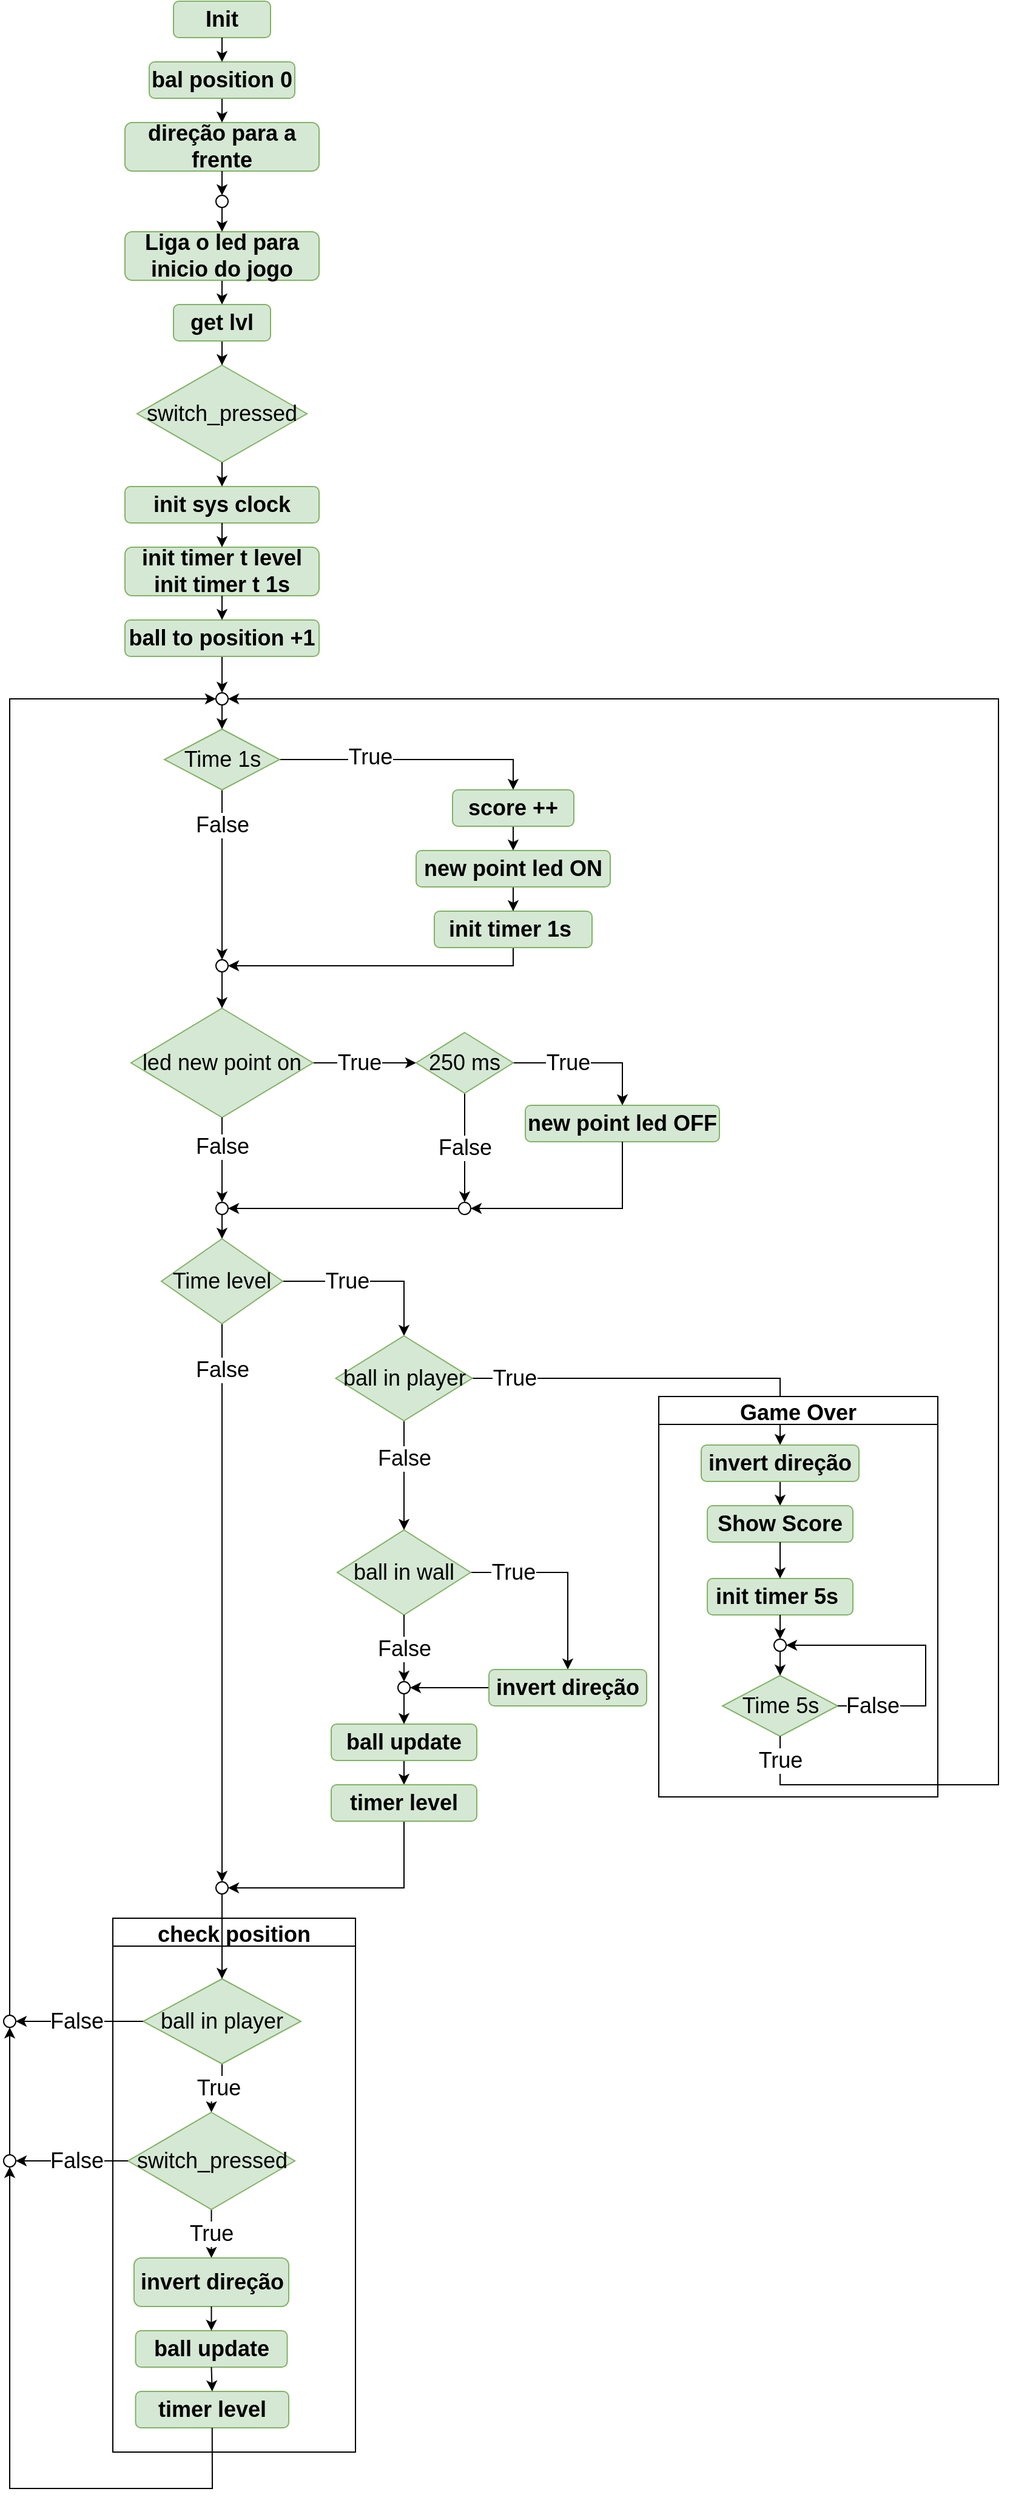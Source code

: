 <mxfile version="19.0.3" type="device"><diagram id="9Wxoz7xTMQYcn-yhdCF8" name="Page-1"><mxGraphModel dx="1422" dy="865" grid="1" gridSize="10" guides="1" tooltips="1" connect="1" arrows="1" fold="1" page="1" pageScale="1" pageWidth="850" pageHeight="1100" math="0" shadow="0"><root><mxCell id="0"/><mxCell id="1" parent="0"/><mxCell id="HXN1oCmkeG9ya9DK-RjK-15" value="check position" style="swimlane;fontSize=18;" parent="1" vertex="1"><mxGeometry x="310" y="1720" width="200" height="440" as="geometry"><mxRectangle x="100" y="2720" width="230" height="40" as="alternateBounds"/></mxGeometry></mxCell><mxCell id="HXN1oCmkeG9ya9DK-RjK-16" value="True" style="edgeStyle=orthogonalEdgeStyle;rounded=0;orthogonalLoop=1;jettySize=auto;html=1;exitX=0.5;exitY=1;exitDx=0;exitDy=0;fontSize=18;entryX=0.5;entryY=0;entryDx=0;entryDy=0;" parent="HXN1oCmkeG9ya9DK-RjK-15" source="HXN1oCmkeG9ya9DK-RjK-24" target="HXN1oCmkeG9ya9DK-RjK-25" edge="1"><mxGeometry x="-0.059" relative="1" as="geometry"><mxPoint x="92.5" y="220" as="targetPoint"/><mxPoint x="57.5" y="250" as="sourcePoint"/><mxPoint as="offset"/></mxGeometry></mxCell><mxCell id="HXN1oCmkeG9ya9DK-RjK-19" value="True" style="edgeStyle=orthogonalEdgeStyle;rounded=0;orthogonalLoop=1;jettySize=auto;html=1;exitX=0.5;exitY=1;exitDx=0;exitDy=0;fontSize=18;entryX=0.5;entryY=0;entryDx=0;entryDy=0;" parent="HXN1oCmkeG9ya9DK-RjK-15" source="HXN1oCmkeG9ya9DK-RjK-25" target="HXN1oCmkeG9ya9DK-RjK-26" edge="1"><mxGeometry relative="1" as="geometry"><mxPoint x="57.5" y="450" as="sourcePoint"/></mxGeometry></mxCell><mxCell id="HXN1oCmkeG9ya9DK-RjK-22" value="&lt;span style=&quot;font-size: 18px&quot;&gt;ball update&lt;br&gt;&lt;/span&gt;" style="rounded=1;whiteSpace=wrap;html=1;fontStyle=1;fillColor=#d5e8d4;strokeColor=#82b366;" parent="HXN1oCmkeG9ya9DK-RjK-15" vertex="1"><mxGeometry x="18.75" y="340" width="125" height="30" as="geometry"/></mxCell><mxCell id="HXN1oCmkeG9ya9DK-RjK-24" value="ball in player" style="rhombus;whiteSpace=wrap;html=1;fontSize=18;fillColor=#d5e8d4;strokeColor=#82b366;" parent="HXN1oCmkeG9ya9DK-RjK-15" vertex="1"><mxGeometry x="25" y="50" width="130" height="70" as="geometry"/></mxCell><mxCell id="HXN1oCmkeG9ya9DK-RjK-25" value="switch_pressed" style="rhombus;whiteSpace=wrap;html=1;fontSize=18;fillColor=#d5e8d4;strokeColor=#82b366;" parent="HXN1oCmkeG9ya9DK-RjK-15" vertex="1"><mxGeometry x="12.5" y="160" width="137.5" height="80" as="geometry"/></mxCell><mxCell id="HXN1oCmkeG9ya9DK-RjK-26" value="&lt;span style=&quot;font-size: 18px&quot;&gt;invert direção&lt;br&gt;&lt;/span&gt;" style="rounded=1;whiteSpace=wrap;html=1;fontStyle=1;fillColor=#d5e8d4;strokeColor=#82b366;" parent="HXN1oCmkeG9ya9DK-RjK-15" vertex="1"><mxGeometry x="17.5" y="280" width="127.5" height="40" as="geometry"/></mxCell><mxCell id="B6MSXR1o3_QlVaSSGly6-3" value="&lt;span style=&quot;font-size: 18px&quot;&gt;timer level&lt;br&gt;&lt;/span&gt;" style="rounded=1;whiteSpace=wrap;html=1;fontStyle=1;fillColor=#d5e8d4;strokeColor=#82b366;" parent="HXN1oCmkeG9ya9DK-RjK-15" vertex="1"><mxGeometry x="18.75" y="390" width="126.25" height="30" as="geometry"/></mxCell><mxCell id="O2PxTJKjrh5inZ2LMobY-24" value="" style="endArrow=classic;html=1;rounded=0;fontSize=18;entryX=0.5;entryY=0;entryDx=0;entryDy=0;exitX=0.5;exitY=1;exitDx=0;exitDy=0;" parent="HXN1oCmkeG9ya9DK-RjK-15" source="HXN1oCmkeG9ya9DK-RjK-26" target="HXN1oCmkeG9ya9DK-RjK-22" edge="1"><mxGeometry width="50" height="50" relative="1" as="geometry"><mxPoint x="-125" y="460" as="sourcePoint"/><mxPoint x="-75" y="410" as="targetPoint"/></mxGeometry></mxCell><mxCell id="O2PxTJKjrh5inZ2LMobY-25" value="" style="endArrow=classic;html=1;rounded=0;fontSize=18;entryX=0.5;entryY=0;entryDx=0;entryDy=0;exitX=0.5;exitY=1;exitDx=0;exitDy=0;" parent="HXN1oCmkeG9ya9DK-RjK-15" source="HXN1oCmkeG9ya9DK-RjK-22" target="B6MSXR1o3_QlVaSSGly6-3" edge="1"><mxGeometry width="50" height="50" relative="1" as="geometry"><mxPoint x="-125" y="460" as="sourcePoint"/><mxPoint x="-75" y="410" as="targetPoint"/></mxGeometry></mxCell><mxCell id="-1MATzGMasg4OvdQwYch-1" value="&lt;font style=&quot;font-size: 18px&quot;&gt;Init&lt;/font&gt;" style="rounded=1;whiteSpace=wrap;html=1;fontStyle=1;fillColor=#d5e8d4;strokeColor=#82b366;" parent="1" vertex="1"><mxGeometry x="360" y="140" width="80" height="30" as="geometry"/></mxCell><mxCell id="-1MATzGMasg4OvdQwYch-7" style="edgeStyle=orthogonalEdgeStyle;rounded=0;orthogonalLoop=1;jettySize=auto;html=1;exitX=0.5;exitY=1;exitDx=0;exitDy=0;fontSize=18;entryX=0.5;entryY=0;entryDx=0;entryDy=0;" parent="1" source="-1MATzGMasg4OvdQwYch-3" target="-1MATzGMasg4OvdQwYch-8" edge="1"><mxGeometry relative="1" as="geometry"><mxPoint x="400" y="520" as="targetPoint"/></mxGeometry></mxCell><mxCell id="-1MATzGMasg4OvdQwYch-3" value="&lt;font style=&quot;font-size: 18px&quot;&gt;Liga o led para inicio do jogo&lt;/font&gt;" style="rounded=1;whiteSpace=wrap;html=1;fontStyle=1;fillColor=#d5e8d4;strokeColor=#82b366;" parent="1" vertex="1"><mxGeometry x="320" y="330" width="160" height="40" as="geometry"/></mxCell><mxCell id="gppykIR6rrw5LhJbhIYV-5" value="" style="edgeStyle=orthogonalEdgeStyle;rounded=0;orthogonalLoop=1;jettySize=auto;html=1;" parent="1" source="-1MATzGMasg4OvdQwYch-8" target="B6MSXR1o3_QlVaSSGly6-1" edge="1"><mxGeometry relative="1" as="geometry"/></mxCell><mxCell id="-1MATzGMasg4OvdQwYch-8" value="&lt;span style=&quot;font-size: 18px&quot;&gt;get lvl&lt;br&gt;&lt;/span&gt;" style="rounded=1;whiteSpace=wrap;html=1;fontStyle=1;fillColor=#d5e8d4;strokeColor=#82b366;" parent="1" vertex="1"><mxGeometry x="360" y="390" width="80" height="30" as="geometry"/></mxCell><mxCell id="-1MATzGMasg4OvdQwYch-52" style="edgeStyle=orthogonalEdgeStyle;rounded=0;orthogonalLoop=1;jettySize=auto;html=1;exitX=0.5;exitY=1;exitDx=0;exitDy=0;fontSize=18;entryX=0.5;entryY=0;entryDx=0;entryDy=0;" parent="1" source="-1MATzGMasg4OvdQwYch-10" target="O2PxTJKjrh5inZ2LMobY-7" edge="1"><mxGeometry relative="1" as="geometry"><mxPoint x="400" y="1230" as="targetPoint"/></mxGeometry></mxCell><mxCell id="-1MATzGMasg4OvdQwYch-10" value="&lt;span style=&quot;font-size: 18px&quot;&gt;ball to position +1&lt;br&gt;&lt;/span&gt;" style="rounded=1;whiteSpace=wrap;html=1;fontStyle=1;fillColor=#d5e8d4;strokeColor=#82b366;" parent="1" vertex="1"><mxGeometry x="320" y="650" width="160" height="30" as="geometry"/></mxCell><mxCell id="-1MATzGMasg4OvdQwYch-16" style="edgeStyle=orthogonalEdgeStyle;rounded=0;orthogonalLoop=1;jettySize=auto;html=1;exitX=1;exitY=0.5;exitDx=0;exitDy=0;fontSize=18;entryX=0.5;entryY=0;entryDx=0;entryDy=0;" parent="1" source="-1MATzGMasg4OvdQwYch-12" target="-1MATzGMasg4OvdQwYch-17" edge="1"><mxGeometry relative="1" as="geometry"><mxPoint x="640" y="970" as="targetPoint"/><mxPoint x="530" y="850" as="sourcePoint"/></mxGeometry></mxCell><mxCell id="O2PxTJKjrh5inZ2LMobY-2" value="&lt;font style=&quot;font-size: 18px;&quot;&gt;True&lt;/font&gt;" style="edgeLabel;html=1;align=center;verticalAlign=middle;resizable=0;points=[];" parent="-1MATzGMasg4OvdQwYch-16" vertex="1" connectable="0"><mxGeometry x="-0.314" y="2" relative="1" as="geometry"><mxPoint as="offset"/></mxGeometry></mxCell><mxCell id="-1MATzGMasg4OvdQwYch-83" style="edgeStyle=orthogonalEdgeStyle;rounded=0;orthogonalLoop=1;jettySize=auto;html=1;exitX=0.5;exitY=1;exitDx=0;exitDy=0;fontSize=18;entryX=0.5;entryY=0;entryDx=0;entryDy=0;" parent="1" source="-1MATzGMasg4OvdQwYch-12" target="O2PxTJKjrh5inZ2LMobY-9" edge="1"><mxGeometry relative="1" as="geometry"><Array as="points"/><mxPoint x="400" y="1120" as="targetPoint"/></mxGeometry></mxCell><mxCell id="-1MATzGMasg4OvdQwYch-84" value="False" style="edgeLabel;html=1;align=center;verticalAlign=middle;resizable=0;points=[];fontSize=18;" parent="-1MATzGMasg4OvdQwYch-83" vertex="1" connectable="0"><mxGeometry x="-0.779" y="2" relative="1" as="geometry"><mxPoint x="-2" y="13" as="offset"/></mxGeometry></mxCell><mxCell id="-1MATzGMasg4OvdQwYch-12" value="Time 1s" style="rhombus;whiteSpace=wrap;html=1;fontSize=18;fillColor=#d5e8d4;strokeColor=#82b366;" parent="1" vertex="1"><mxGeometry x="352.5" y="740" width="95" height="50" as="geometry"/></mxCell><mxCell id="-1MATzGMasg4OvdQwYch-13" value="&lt;span style=&quot;font-size: 18px&quot;&gt;direção para a frente&lt;br&gt;&lt;/span&gt;" style="rounded=1;whiteSpace=wrap;html=1;fontStyle=1;fillColor=#d5e8d4;strokeColor=#82b366;" parent="1" vertex="1"><mxGeometry x="320" y="240" width="160" height="40" as="geometry"/></mxCell><mxCell id="-1MATzGMasg4OvdQwYch-19" style="edgeStyle=orthogonalEdgeStyle;rounded=0;orthogonalLoop=1;jettySize=auto;html=1;exitX=0.5;exitY=1;exitDx=0;exitDy=0;entryX=0.5;entryY=0;entryDx=0;entryDy=0;fontSize=18;" parent="1" source="-1MATzGMasg4OvdQwYch-17" target="-1MATzGMasg4OvdQwYch-18" edge="1"><mxGeometry relative="1" as="geometry"/></mxCell><mxCell id="-1MATzGMasg4OvdQwYch-17" value="&lt;span style=&quot;font-size: 18px&quot;&gt;score ++&lt;br&gt;&lt;/span&gt;" style="rounded=1;whiteSpace=wrap;html=1;fontStyle=1;fillColor=#d5e8d4;strokeColor=#82b366;" parent="1" vertex="1"><mxGeometry x="590" y="790" width="100" height="30" as="geometry"/></mxCell><mxCell id="-1MATzGMasg4OvdQwYch-77" style="edgeStyle=orthogonalEdgeStyle;rounded=0;orthogonalLoop=1;jettySize=auto;html=1;fontSize=18;entryX=1;entryY=0.5;entryDx=0;entryDy=0;exitX=0.5;exitY=1;exitDx=0;exitDy=0;" parent="1" source="HXN1oCmkeG9ya9DK-RjK-7" target="O2PxTJKjrh5inZ2LMobY-9" edge="1"><mxGeometry relative="1" as="geometry"><mxPoint x="430" y="1130" as="targetPoint"/><Array as="points"><mxPoint x="640" y="935"/></Array></mxGeometry></mxCell><mxCell id="O2PxTJKjrh5inZ2LMobY-26" value="" style="edgeStyle=orthogonalEdgeStyle;rounded=0;orthogonalLoop=1;jettySize=auto;html=1;fontSize=18;" parent="1" source="-1MATzGMasg4OvdQwYch-18" target="HXN1oCmkeG9ya9DK-RjK-7" edge="1"><mxGeometry relative="1" as="geometry"/></mxCell><mxCell id="-1MATzGMasg4OvdQwYch-18" value="&lt;span style=&quot;font-size: 18px&quot;&gt;new point led ON&lt;br&gt;&lt;/span&gt;" style="rounded=1;whiteSpace=wrap;html=1;fontStyle=1;fillColor=#d5e8d4;strokeColor=#82b366;" parent="1" vertex="1"><mxGeometry x="560" y="840" width="160" height="30" as="geometry"/></mxCell><mxCell id="-1MATzGMasg4OvdQwYch-68" value="True" style="edgeStyle=orthogonalEdgeStyle;rounded=0;orthogonalLoop=1;jettySize=auto;html=1;exitX=1;exitY=0.5;exitDx=0;exitDy=0;fontSize=18;entryX=0.5;entryY=0;entryDx=0;entryDy=0;" parent="1" source="-1MATzGMasg4OvdQwYch-21" target="-1MATzGMasg4OvdQwYch-67" edge="1"><mxGeometry x="-0.273" relative="1" as="geometry"><mxPoint x="610" y="1220" as="targetPoint"/><Array as="points"><mxPoint x="550" y="1195"/></Array><mxPoint as="offset"/></mxGeometry></mxCell><mxCell id="XVFVwuIA-ZdQG9baHu7N-3" value="&lt;font style=&quot;font-size: 18px;&quot;&gt;False&lt;/font&gt;" style="edgeStyle=orthogonalEdgeStyle;rounded=0;orthogonalLoop=1;jettySize=auto;html=1;exitX=0.5;exitY=1;exitDx=0;exitDy=0;entryX=0.5;entryY=0;entryDx=0;entryDy=0;" parent="1" source="-1MATzGMasg4OvdQwYch-21" target="O2PxTJKjrh5inZ2LMobY-19" edge="1"><mxGeometry x="-0.835" relative="1" as="geometry"><mxPoint x="400" y="2010" as="targetPoint"/><mxPoint as="offset"/></mxGeometry></mxCell><mxCell id="-1MATzGMasg4OvdQwYch-21" value="Time level" style="rhombus;whiteSpace=wrap;html=1;fontSize=18;fillColor=#d5e8d4;strokeColor=#82b366;" parent="1" vertex="1"><mxGeometry x="350" y="1160" width="100" height="70" as="geometry"/></mxCell><mxCell id="-1MATzGMasg4OvdQwYch-54" value="True" style="edgeStyle=orthogonalEdgeStyle;rounded=0;orthogonalLoop=1;jettySize=auto;html=1;exitX=1;exitY=0.5;exitDx=0;exitDy=0;fontSize=18;entryX=0.5;entryY=0;entryDx=0;entryDy=0;" parent="1" source="-1MATzGMasg4OvdQwYch-42" target="-1MATzGMasg4OvdQwYch-53" edge="1"><mxGeometry x="-0.562" relative="1" as="geometry"><mxPoint x="520" y="1649.714" as="targetPoint"/><mxPoint as="offset"/></mxGeometry></mxCell><mxCell id="-1MATzGMasg4OvdQwYch-42" value="ball in wall" style="rhombus;whiteSpace=wrap;html=1;fontSize=18;fillColor=#d5e8d4;strokeColor=#82b366;" parent="1" vertex="1"><mxGeometry x="495" y="1400" width="110" height="70" as="geometry"/></mxCell><mxCell id="-1MATzGMasg4OvdQwYch-46" style="edgeStyle=orthogonalEdgeStyle;rounded=0;orthogonalLoop=1;jettySize=auto;html=1;exitX=0.5;exitY=1;exitDx=0;exitDy=0;entryX=0.5;entryY=0;entryDx=0;entryDy=0;fontSize=18;" parent="1" source="-1MATzGMasg4OvdQwYch-44" target="-1MATzGMasg4OvdQwYch-45" edge="1"><mxGeometry relative="1" as="geometry"/></mxCell><mxCell id="-1MATzGMasg4OvdQwYch-44" value="&lt;span style=&quot;font-size: 18px&quot;&gt;ball update&lt;br&gt;&lt;/span&gt;" style="rounded=1;whiteSpace=wrap;html=1;fontStyle=1;fillColor=#d5e8d4;strokeColor=#82b366;" parent="1" vertex="1"><mxGeometry x="490" y="1560" width="120" height="30" as="geometry"/></mxCell><mxCell id="XVFVwuIA-ZdQG9baHu7N-4" style="edgeStyle=orthogonalEdgeStyle;rounded=0;orthogonalLoop=1;jettySize=auto;html=1;exitX=0.5;exitY=1;exitDx=0;exitDy=0;entryX=1;entryY=0.5;entryDx=0;entryDy=0;" parent="1" source="-1MATzGMasg4OvdQwYch-45" target="O2PxTJKjrh5inZ2LMobY-19" edge="1"><mxGeometry relative="1" as="geometry"><mxPoint x="410" y="2070" as="targetPoint"/><Array as="points"><mxPoint x="550" y="1695"/></Array></mxGeometry></mxCell><mxCell id="-1MATzGMasg4OvdQwYch-45" value="&lt;span style=&quot;font-size: 18px&quot;&gt;timer level&lt;br&gt;&lt;/span&gt;" style="rounded=1;whiteSpace=wrap;html=1;fontStyle=1;fillColor=#d5e8d4;strokeColor=#82b366;" parent="1" vertex="1"><mxGeometry x="490" y="1610" width="120" height="30" as="geometry"/></mxCell><mxCell id="XVFVwuIA-ZdQG9baHu7N-1" style="edgeStyle=orthogonalEdgeStyle;rounded=0;orthogonalLoop=1;jettySize=auto;html=1;entryX=1;entryY=0.5;entryDx=0;entryDy=0;" parent="1" source="-1MATzGMasg4OvdQwYch-53" target="O2PxTJKjrh5inZ2LMobY-5" edge="1"><mxGeometry relative="1" as="geometry"><mxPoint x="550" y="1520" as="targetPoint"/></mxGeometry></mxCell><mxCell id="-1MATzGMasg4OvdQwYch-53" value="&lt;span style=&quot;font-size: 18px&quot;&gt;invert direção&lt;br&gt;&lt;/span&gt;" style="rounded=1;whiteSpace=wrap;html=1;fontStyle=1;fillColor=#d5e8d4;strokeColor=#82b366;" parent="1" vertex="1"><mxGeometry x="620" y="1515" width="130" height="30" as="geometry"/></mxCell><mxCell id="-1MATzGMasg4OvdQwYch-69" value="False" style="edgeStyle=orthogonalEdgeStyle;rounded=0;orthogonalLoop=1;jettySize=auto;html=1;fontSize=18;exitX=0.5;exitY=1;exitDx=0;exitDy=0;entryX=0.5;entryY=0;entryDx=0;entryDy=0;" parent="1" source="-1MATzGMasg4OvdQwYch-42" target="O2PxTJKjrh5inZ2LMobY-5" edge="1"><mxGeometry relative="1" as="geometry"><mxPoint x="550" y="1550" as="sourcePoint"/><mxPoint x="550" y="1600" as="targetPoint"/></mxGeometry></mxCell><mxCell id="-1MATzGMasg4OvdQwYch-71" style="edgeStyle=orthogonalEdgeStyle;rounded=0;orthogonalLoop=1;jettySize=auto;html=1;exitX=1;exitY=0.5;exitDx=0;exitDy=0;fontSize=18;entryX=0.5;entryY=0;entryDx=0;entryDy=0;" parent="1" source="-1MATzGMasg4OvdQwYch-67" target="LL-OCzhR5j6W_yCGddwm-3" edge="1"><mxGeometry relative="1" as="geometry"><mxPoint x="870" y="1385" as="targetPoint"/></mxGeometry></mxCell><mxCell id="O2PxTJKjrh5inZ2LMobY-27" value="True" style="edgeLabel;html=1;align=center;verticalAlign=middle;resizable=0;points=[];fontSize=18;" parent="-1MATzGMasg4OvdQwYch-71" vertex="1" connectable="0"><mxGeometry x="0.211" y="1" relative="1" as="geometry"><mxPoint x="-153" y="1" as="offset"/></mxGeometry></mxCell><mxCell id="XVFVwuIA-ZdQG9baHu7N-2" style="edgeStyle=orthogonalEdgeStyle;rounded=0;orthogonalLoop=1;jettySize=auto;html=1;exitX=0.5;exitY=1;exitDx=0;exitDy=0;entryX=0.5;entryY=0;entryDx=0;entryDy=0;" parent="1" source="-1MATzGMasg4OvdQwYch-67" target="-1MATzGMasg4OvdQwYch-42" edge="1"><mxGeometry relative="1" as="geometry"/></mxCell><mxCell id="O2PxTJKjrh5inZ2LMobY-28" value="False" style="edgeLabel;html=1;align=center;verticalAlign=middle;resizable=0;points=[];fontSize=18;" parent="XVFVwuIA-ZdQG9baHu7N-2" vertex="1" connectable="0"><mxGeometry x="-0.245" relative="1" as="geometry"><mxPoint y="-3" as="offset"/></mxGeometry></mxCell><mxCell id="-1MATzGMasg4OvdQwYch-67" value="ball in player" style="rhombus;whiteSpace=wrap;html=1;fontSize=18;fillColor=#d5e8d4;strokeColor=#82b366;" parent="1" vertex="1"><mxGeometry x="493.75" y="1240" width="112.5" height="70" as="geometry"/></mxCell><mxCell id="-1MATzGMasg4OvdQwYch-76" style="edgeStyle=orthogonalEdgeStyle;rounded=0;orthogonalLoop=1;jettySize=auto;html=1;exitX=1;exitY=0.5;exitDx=0;exitDy=0;fontSize=18;entryX=0;entryY=0.5;entryDx=0;entryDy=0;" parent="1" source="-1MATzGMasg4OvdQwYch-73" target="-1MATzGMasg4OvdQwYch-78" edge="1"><mxGeometry relative="1" as="geometry"><mxPoint x="730" y="1170" as="targetPoint"/><Array as="points"/></mxGeometry></mxCell><mxCell id="O2PxTJKjrh5inZ2LMobY-3" value="True" style="edgeLabel;html=1;align=center;verticalAlign=middle;resizable=0;points=[];fontSize=18;" parent="-1MATzGMasg4OvdQwYch-76" vertex="1" connectable="0"><mxGeometry x="-0.116" relative="1" as="geometry"><mxPoint as="offset"/></mxGeometry></mxCell><mxCell id="-1MATzGMasg4OvdQwYch-73" value="led new point on" style="rhombus;whiteSpace=wrap;html=1;fontSize=18;fillColor=#d5e8d4;strokeColor=#82b366;" parent="1" vertex="1"><mxGeometry x="325" y="970" width="150" height="90" as="geometry"/></mxCell><mxCell id="-1MATzGMasg4OvdQwYch-81" value="False" style="edgeStyle=orthogonalEdgeStyle;rounded=0;orthogonalLoop=1;jettySize=auto;html=1;fontSize=18;exitX=0.5;exitY=1;exitDx=0;exitDy=0;entryX=0.5;entryY=0;entryDx=0;entryDy=0;" parent="1" source="-1MATzGMasg4OvdQwYch-78" target="O2PxTJKjrh5inZ2LMobY-16" edge="1"><mxGeometry relative="1" as="geometry"><Array as="points"/><mxPoint as="offset"/><mxPoint x="170" y="1343.75" as="targetPoint"/></mxGeometry></mxCell><mxCell id="HXN1oCmkeG9ya9DK-RjK-3" style="edgeStyle=orthogonalEdgeStyle;rounded=0;orthogonalLoop=1;jettySize=auto;html=1;entryX=0.5;entryY=0;entryDx=0;entryDy=0;exitX=1;exitY=0.5;exitDx=0;exitDy=0;" parent="1" source="-1MATzGMasg4OvdQwYch-78" target="HXN1oCmkeG9ya9DK-RjK-4" edge="1"><mxGeometry relative="1" as="geometry"><mxPoint x="810.0" y="1163.75" as="targetPoint"/><Array as="points"><mxPoint x="730" y="1015"/></Array></mxGeometry></mxCell><mxCell id="O2PxTJKjrh5inZ2LMobY-4" value="True" style="edgeLabel;html=1;align=center;verticalAlign=middle;resizable=0;points=[];fontSize=18;" parent="HXN1oCmkeG9ya9DK-RjK-3" vertex="1" connectable="0"><mxGeometry x="-0.243" y="-2" relative="1" as="geometry"><mxPoint x="-3" y="-2" as="offset"/></mxGeometry></mxCell><mxCell id="-1MATzGMasg4OvdQwYch-78" value="250 ms" style="rhombus;whiteSpace=wrap;html=1;fontSize=18;fillColor=#d5e8d4;strokeColor=#82b366;" parent="1" vertex="1"><mxGeometry x="560" y="990" width="80" height="50" as="geometry"/></mxCell><mxCell id="HXN1oCmkeG9ya9DK-RjK-2" value="&lt;span style=&quot;font-size: 18px&quot;&gt;init sys clock&lt;br&gt;&lt;/span&gt;" style="rounded=1;whiteSpace=wrap;html=1;fontStyle=1;fillColor=#d5e8d4;strokeColor=#82b366;" parent="1" vertex="1"><mxGeometry x="320" y="540" width="160" height="30" as="geometry"/></mxCell><mxCell id="HXN1oCmkeG9ya9DK-RjK-4" value="&lt;span style=&quot;font-size: 18px&quot;&gt;new point led OFF&lt;br&gt;&lt;/span&gt;" style="rounded=1;whiteSpace=wrap;html=1;fontStyle=1;fillColor=#d5e8d4;strokeColor=#82b366;" parent="1" vertex="1"><mxGeometry x="650" y="1050" width="160" height="30" as="geometry"/></mxCell><mxCell id="HXN1oCmkeG9ya9DK-RjK-7" value="&lt;span style=&quot;font-size: 18px&quot;&gt;init timer 1s&amp;nbsp;&lt;br&gt;&lt;/span&gt;" style="rounded=1;whiteSpace=wrap;html=1;fontStyle=1;fillColor=#d5e8d4;strokeColor=#82b366;" parent="1" vertex="1"><mxGeometry x="575" y="890" width="130" height="30" as="geometry"/></mxCell><mxCell id="HXN1oCmkeG9ya9DK-RjK-23" style="edgeStyle=orthogonalEdgeStyle;rounded=0;orthogonalLoop=1;jettySize=auto;html=1;fontSize=27;entryX=0;entryY=0.5;entryDx=0;entryDy=0;exitX=0.5;exitY=0;exitDx=0;exitDy=0;" parent="1" source="O2PxTJKjrh5inZ2LMobY-21" target="O2PxTJKjrh5inZ2LMobY-7" edge="1"><mxGeometry relative="1" as="geometry"><mxPoint x="360" y="750" as="targetPoint"/><Array as="points"><mxPoint x="225" y="715"/></Array><mxPoint x="-140" y="2450" as="sourcePoint"/></mxGeometry></mxCell><mxCell id="B6MSXR1o3_QlVaSSGly6-1" value="switch_pressed" style="rhombus;whiteSpace=wrap;html=1;fontSize=18;fillColor=#d5e8d4;strokeColor=#82b366;" parent="1" vertex="1"><mxGeometry x="330" y="440" width="140" height="80" as="geometry"/></mxCell><mxCell id="B6MSXR1o3_QlVaSSGly6-2" value="&lt;span style=&quot;font-size: 18px&quot;&gt;init timer t level&lt;br&gt;&lt;/span&gt;&lt;span style=&quot;font-size: 18px&quot;&gt;init timer t 1s&lt;/span&gt;&lt;span style=&quot;font-size: 18px&quot;&gt;&lt;br&gt;&lt;/span&gt;" style="rounded=1;whiteSpace=wrap;html=1;fontStyle=1;fillColor=#d5e8d4;strokeColor=#82b366;" parent="1" vertex="1"><mxGeometry x="320" y="590" width="160" height="40" as="geometry"/></mxCell><mxCell id="gppykIR6rrw5LhJbhIYV-10" value="" style="endArrow=classic;html=1;rounded=0;exitX=0.5;exitY=1;exitDx=0;exitDy=0;entryX=0.5;entryY=0;entryDx=0;entryDy=0;" parent="1" source="-1MATzGMasg4OvdQwYch-13" target="LL-OCzhR5j6W_yCGddwm-21" edge="1"><mxGeometry width="50" height="50" relative="1" as="geometry"><mxPoint x="440" y="600" as="sourcePoint"/><mxPoint x="400" y="330" as="targetPoint"/></mxGeometry></mxCell><mxCell id="gppykIR6rrw5LhJbhIYV-12" value="" style="endArrow=classic;html=1;rounded=0;exitX=0.5;exitY=1;exitDx=0;exitDy=0;entryX=0.5;entryY=0;entryDx=0;entryDy=0;" parent="1" source="-1MATzGMasg4OvdQwYch-2" target="-1MATzGMasg4OvdQwYch-13" edge="1"><mxGeometry width="50" height="50" relative="1" as="geometry"><mxPoint x="410" y="470" as="sourcePoint"/><mxPoint x="400" y="380" as="targetPoint"/></mxGeometry></mxCell><mxCell id="gppykIR6rrw5LhJbhIYV-15" value="" style="endArrow=classic;html=1;rounded=0;exitX=0.5;exitY=1;exitDx=0;exitDy=0;entryX=0.5;entryY=0;entryDx=0;entryDy=0;" parent="1" source="B6MSXR1o3_QlVaSSGly6-1" target="HXN1oCmkeG9ya9DK-RjK-2" edge="1"><mxGeometry width="50" height="50" relative="1" as="geometry"><mxPoint x="440" y="800" as="sourcePoint"/><mxPoint x="490" y="750" as="targetPoint"/></mxGeometry></mxCell><mxCell id="gppykIR6rrw5LhJbhIYV-16" value="" style="endArrow=classic;html=1;rounded=0;exitX=0.5;exitY=1;exitDx=0;exitDy=0;" parent="1" source="HXN1oCmkeG9ya9DK-RjK-2" target="B6MSXR1o3_QlVaSSGly6-2" edge="1"><mxGeometry width="50" height="50" relative="1" as="geometry"><mxPoint x="440" y="900" as="sourcePoint"/><mxPoint x="490" y="850" as="targetPoint"/></mxGeometry></mxCell><mxCell id="gppykIR6rrw5LhJbhIYV-17" value="" style="endArrow=classic;html=1;rounded=0;exitX=0.5;exitY=1;exitDx=0;exitDy=0;entryX=0.5;entryY=0;entryDx=0;entryDy=0;" parent="1" source="B6MSXR1o3_QlVaSSGly6-2" target="-1MATzGMasg4OvdQwYch-10" edge="1"><mxGeometry width="50" height="50" relative="1" as="geometry"><mxPoint x="440" y="900" as="sourcePoint"/><mxPoint x="490" y="850" as="targetPoint"/></mxGeometry></mxCell><mxCell id="gppykIR6rrw5LhJbhIYV-20" value="" style="endArrow=classic;html=1;rounded=0;exitX=0.5;exitY=1;exitDx=0;exitDy=0;entryX=1;entryY=0.5;entryDx=0;entryDy=0;" parent="1" source="HXN1oCmkeG9ya9DK-RjK-4" target="O2PxTJKjrh5inZ2LMobY-16" edge="1"><mxGeometry width="50" height="50" relative="1" as="geometry"><mxPoint x="320" y="1423.75" as="sourcePoint"/><mxPoint x="640" y="1343.75" as="targetPoint"/><Array as="points"><mxPoint x="730" y="1135"/></Array></mxGeometry></mxCell><mxCell id="O2PxTJKjrh5inZ2LMobY-5" value="" style="ellipse;whiteSpace=wrap;html=1;aspect=fixed;fontSize=18;" parent="1" vertex="1"><mxGeometry x="545" y="1525" width="10" height="10" as="geometry"/></mxCell><mxCell id="O2PxTJKjrh5inZ2LMobY-6" value="" style="endArrow=classic;html=1;rounded=0;fontSize=18;entryX=0.5;entryY=0;entryDx=0;entryDy=0;exitX=0.5;exitY=1;exitDx=0;exitDy=0;" parent="1" source="O2PxTJKjrh5inZ2LMobY-5" target="-1MATzGMasg4OvdQwYch-44" edge="1"><mxGeometry width="50" height="50" relative="1" as="geometry"><mxPoint x="490" y="1730" as="sourcePoint"/><mxPoint x="540" y="1680" as="targetPoint"/></mxGeometry></mxCell><mxCell id="O2PxTJKjrh5inZ2LMobY-7" value="" style="ellipse;whiteSpace=wrap;html=1;aspect=fixed;fontSize=18;" parent="1" vertex="1"><mxGeometry x="395" y="710" width="10" height="10" as="geometry"/></mxCell><mxCell id="O2PxTJKjrh5inZ2LMobY-8" value="" style="endArrow=classic;html=1;rounded=0;fontSize=18;exitX=0.5;exitY=1;exitDx=0;exitDy=0;entryX=0.5;entryY=0;entryDx=0;entryDy=0;" parent="1" source="O2PxTJKjrh5inZ2LMobY-7" target="-1MATzGMasg4OvdQwYch-12" edge="1"><mxGeometry width="50" height="50" relative="1" as="geometry"><mxPoint x="390" y="680" as="sourcePoint"/><mxPoint x="440" y="630" as="targetPoint"/></mxGeometry></mxCell><mxCell id="O2PxTJKjrh5inZ2LMobY-9" value="" style="ellipse;whiteSpace=wrap;html=1;aspect=fixed;fontSize=18;" parent="1" vertex="1"><mxGeometry x="395" y="930" width="10" height="10" as="geometry"/></mxCell><mxCell id="O2PxTJKjrh5inZ2LMobY-12" value="" style="endArrow=classic;html=1;rounded=0;fontSize=18;exitX=0.5;exitY=1;exitDx=0;exitDy=0;entryX=0.5;entryY=0;entryDx=0;entryDy=0;" parent="1" source="O2PxTJKjrh5inZ2LMobY-9" target="-1MATzGMasg4OvdQwYch-73" edge="1"><mxGeometry width="50" height="50" relative="1" as="geometry"><mxPoint x="380" y="1060" as="sourcePoint"/><mxPoint x="430" y="1010" as="targetPoint"/></mxGeometry></mxCell><mxCell id="O2PxTJKjrh5inZ2LMobY-16" value="" style="ellipse;whiteSpace=wrap;html=1;aspect=fixed;fontSize=18;" parent="1" vertex="1"><mxGeometry x="595" y="1130" width="10" height="10" as="geometry"/></mxCell><mxCell id="O2PxTJKjrh5inZ2LMobY-17" value="" style="endArrow=classic;html=1;rounded=0;fontSize=18;entryX=1;entryY=0.5;entryDx=0;entryDy=0;exitX=0;exitY=0.5;exitDx=0;exitDy=0;" parent="1" source="O2PxTJKjrh5inZ2LMobY-16" target="O2PxTJKjrh5inZ2LMobY-15" edge="1"><mxGeometry width="50" height="50" relative="1" as="geometry"><mxPoint x="850" y="1326.25" as="sourcePoint"/><mxPoint x="690" y="1236.25" as="targetPoint"/></mxGeometry></mxCell><mxCell id="O2PxTJKjrh5inZ2LMobY-18" value="" style="endArrow=classic;html=1;rounded=0;fontSize=18;exitX=0.5;exitY=1;exitDx=0;exitDy=0;entryX=0.5;entryY=0;entryDx=0;entryDy=0;" parent="1" source="O2PxTJKjrh5inZ2LMobY-15" target="-1MATzGMasg4OvdQwYch-21" edge="1"><mxGeometry width="50" height="50" relative="1" as="geometry"><mxPoint x="480" y="1380" as="sourcePoint"/><mxPoint x="400" y="1430" as="targetPoint"/></mxGeometry></mxCell><mxCell id="O2PxTJKjrh5inZ2LMobY-19" value="" style="ellipse;whiteSpace=wrap;html=1;aspect=fixed;fontSize=18;" parent="1" vertex="1"><mxGeometry x="395" y="1690" width="10" height="10" as="geometry"/></mxCell><mxCell id="O2PxTJKjrh5inZ2LMobY-20" value="" style="endArrow=classic;html=1;rounded=0;fontSize=18;exitX=0.5;exitY=1;exitDx=0;exitDy=0;entryX=0.5;entryY=0;entryDx=0;entryDy=0;" parent="1" source="O2PxTJKjrh5inZ2LMobY-19" target="HXN1oCmkeG9ya9DK-RjK-24" edge="1"><mxGeometry width="50" height="50" relative="1" as="geometry"><mxPoint x="470" y="1860" as="sourcePoint"/><mxPoint x="520" y="1810" as="targetPoint"/></mxGeometry></mxCell><mxCell id="O2PxTJKjrh5inZ2LMobY-21" value="" style="ellipse;whiteSpace=wrap;html=1;aspect=fixed;fontSize=18;" parent="1" vertex="1"><mxGeometry x="220" y="1800" width="10" height="10" as="geometry"/></mxCell><mxCell id="HXN1oCmkeG9ya9DK-RjK-17" value="False" style="edgeStyle=orthogonalEdgeStyle;rounded=0;orthogonalLoop=1;jettySize=auto;html=1;fontSize=18;entryX=1;entryY=0.5;entryDx=0;entryDy=0;exitX=0;exitY=0.5;exitDx=0;exitDy=0;" parent="1" source="HXN1oCmkeG9ya9DK-RjK-24" target="O2PxTJKjrh5inZ2LMobY-21" edge="1"><mxGeometry x="0.059" relative="1" as="geometry"><mxPoint x="295" y="1865" as="targetPoint"/><mxPoint x="320" y="1840" as="sourcePoint"/><Array as="points"/><mxPoint as="offset"/></mxGeometry></mxCell><mxCell id="HXN1oCmkeG9ya9DK-RjK-20" value="False" style="edgeStyle=orthogonalEdgeStyle;rounded=0;orthogonalLoop=1;jettySize=auto;html=1;exitX=0;exitY=0.5;exitDx=0;exitDy=0;fontSize=18;entryX=1;entryY=0.5;entryDx=0;entryDy=0;" parent="1" source="HXN1oCmkeG9ya9DK-RjK-25" target="jsDWdBCYvvSuV7uHNQes-3" edge="1"><mxGeometry x="-0.081" relative="1" as="geometry"><mxPoint x="250" y="1920" as="targetPoint"/><mxPoint x="555" y="2054.71" as="sourcePoint"/><Array as="points"><mxPoint x="290" y="1920"/><mxPoint x="290" y="1920"/></Array><mxPoint as="offset"/></mxGeometry></mxCell><mxCell id="LL-OCzhR5j6W_yCGddwm-1" value="Game Over" style="swimlane;fontSize=18;startSize=23;" parent="1" vertex="1"><mxGeometry x="760" y="1290" width="230" height="330" as="geometry"/></mxCell><mxCell id="LL-OCzhR5j6W_yCGddwm-6" style="edgeStyle=orthogonalEdgeStyle;rounded=0;orthogonalLoop=1;jettySize=auto;html=1;exitX=0.5;exitY=1;exitDx=0;exitDy=0;entryX=0.5;entryY=0;entryDx=0;entryDy=0;fontSize=18;" parent="LL-OCzhR5j6W_yCGddwm-1" source="LL-OCzhR5j6W_yCGddwm-3" target="-1MATzGMasg4OvdQwYch-72" edge="1"><mxGeometry relative="1" as="geometry"/></mxCell><mxCell id="LL-OCzhR5j6W_yCGddwm-3" value="&lt;span style=&quot;font-size: 18px&quot;&gt;invert direção&lt;br&gt;&lt;/span&gt;" style="rounded=1;whiteSpace=wrap;html=1;fontStyle=1;fillColor=#d5e8d4;strokeColor=#82b366;" parent="LL-OCzhR5j6W_yCGddwm-1" vertex="1"><mxGeometry x="35" y="40" width="130" height="30" as="geometry"/></mxCell><mxCell id="-1MATzGMasg4OvdQwYch-72" value="&lt;span style=&quot;font-size: 18px&quot;&gt;Show Score&lt;br&gt;&lt;/span&gt;" style="rounded=1;whiteSpace=wrap;html=1;fontStyle=1;fillColor=#d5e8d4;strokeColor=#82b366;" parent="LL-OCzhR5j6W_yCGddwm-1" vertex="1"><mxGeometry x="40" y="90" width="120" height="30" as="geometry"/></mxCell><mxCell id="LL-OCzhR5j6W_yCGddwm-7" value="&lt;span style=&quot;font-size: 18px&quot;&gt;init timer 5s&amp;nbsp;&lt;br&gt;&lt;/span&gt;" style="rounded=1;whiteSpace=wrap;html=1;fontStyle=1;fillColor=#d5e8d4;strokeColor=#82b366;" parent="LL-OCzhR5j6W_yCGddwm-1" vertex="1"><mxGeometry x="40" y="150" width="120" height="30" as="geometry"/></mxCell><mxCell id="LL-OCzhR5j6W_yCGddwm-8" value="Time 5s" style="rhombus;whiteSpace=wrap;html=1;fontSize=18;fillColor=#d5e8d4;strokeColor=#82b366;" parent="LL-OCzhR5j6W_yCGddwm-1" vertex="1"><mxGeometry x="52.5" y="230" width="95" height="50" as="geometry"/></mxCell><mxCell id="LL-OCzhR5j6W_yCGddwm-9" value="" style="endArrow=classic;html=1;rounded=0;fontSize=18;entryX=0.5;entryY=0;entryDx=0;entryDy=0;exitX=0.5;exitY=1;exitDx=0;exitDy=0;" parent="LL-OCzhR5j6W_yCGddwm-1" source="-1MATzGMasg4OvdQwYch-72" target="LL-OCzhR5j6W_yCGddwm-7" edge="1"><mxGeometry width="50" height="50" relative="1" as="geometry"><mxPoint x="-345" y="270" as="sourcePoint"/><mxPoint x="-295" y="230" as="targetPoint"/></mxGeometry></mxCell><mxCell id="LL-OCzhR5j6W_yCGddwm-14" value="" style="ellipse;whiteSpace=wrap;html=1;aspect=fixed;fontSize=18;" parent="LL-OCzhR5j6W_yCGddwm-1" vertex="1"><mxGeometry x="95" y="200" width="10" height="10" as="geometry"/></mxCell><mxCell id="LL-OCzhR5j6W_yCGddwm-10" value="" style="endArrow=classic;html=1;rounded=0;fontSize=18;exitX=0.5;exitY=1;exitDx=0;exitDy=0;" parent="LL-OCzhR5j6W_yCGddwm-1" source="LL-OCzhR5j6W_yCGddwm-7" target="LL-OCzhR5j6W_yCGddwm-14" edge="1"><mxGeometry width="50" height="50" relative="1" as="geometry"><mxPoint x="-345" y="270" as="sourcePoint"/><mxPoint x="100" y="370" as="targetPoint"/></mxGeometry></mxCell><mxCell id="LL-OCzhR5j6W_yCGddwm-12" style="edgeStyle=orthogonalEdgeStyle;rounded=0;orthogonalLoop=1;jettySize=auto;html=1;fontSize=18;exitX=1;exitY=0.5;exitDx=0;exitDy=0;" parent="LL-OCzhR5j6W_yCGddwm-1" source="LL-OCzhR5j6W_yCGddwm-8" edge="1"><mxGeometry relative="1" as="geometry"><mxPoint x="105" y="205" as="targetPoint"/><mxPoint x="155" y="280" as="sourcePoint"/><Array as="points"><mxPoint x="220" y="255"/><mxPoint x="220" y="205"/></Array></mxGeometry></mxCell><mxCell id="LL-OCzhR5j6W_yCGddwm-17" value="False" style="edgeLabel;html=1;align=center;verticalAlign=middle;resizable=0;points=[];fontSize=18;" parent="LL-OCzhR5j6W_yCGddwm-12" vertex="1" connectable="0"><mxGeometry x="-0.633" y="-2" relative="1" as="geometry"><mxPoint x="-15" y="-2" as="offset"/></mxGeometry></mxCell><mxCell id="LL-OCzhR5j6W_yCGddwm-15" value="" style="endArrow=classic;html=1;rounded=0;fontSize=18;entryX=0.5;entryY=0;entryDx=0;entryDy=0;exitX=0.5;exitY=1;exitDx=0;exitDy=0;" parent="LL-OCzhR5j6W_yCGddwm-1" source="LL-OCzhR5j6W_yCGddwm-14" target="LL-OCzhR5j6W_yCGddwm-8" edge="1"><mxGeometry width="50" height="50" relative="1" as="geometry"><mxPoint x="-95" y="170" as="sourcePoint"/><mxPoint x="-45" y="120" as="targetPoint"/></mxGeometry></mxCell><mxCell id="-1MATzGMasg4OvdQwYch-2" value="&lt;font style=&quot;font-size: 18px&quot;&gt;bal position 0&lt;/font&gt;" style="rounded=1;whiteSpace=wrap;html=1;fontStyle=1;fillColor=#d5e8d4;strokeColor=#82b366;" parent="1" vertex="1"><mxGeometry x="340" y="190" width="120" height="30" as="geometry"/></mxCell><mxCell id="LL-OCzhR5j6W_yCGddwm-20" value="" style="endArrow=classic;html=1;rounded=0;fontSize=18;exitX=0.5;exitY=1;exitDx=0;exitDy=0;" parent="1" source="-1MATzGMasg4OvdQwYch-1" target="-1MATzGMasg4OvdQwYch-2" edge="1"><mxGeometry width="50" height="50" relative="1" as="geometry"><mxPoint x="680" y="470" as="sourcePoint"/><mxPoint x="730" y="420" as="targetPoint"/></mxGeometry></mxCell><mxCell id="LL-OCzhR5j6W_yCGddwm-24" style="edgeStyle=orthogonalEdgeStyle;rounded=0;orthogonalLoop=1;jettySize=auto;html=1;exitX=0.5;exitY=1;exitDx=0;exitDy=0;entryX=0.5;entryY=0;entryDx=0;entryDy=0;fontSize=18;" parent="1" source="LL-OCzhR5j6W_yCGddwm-21" target="-1MATzGMasg4OvdQwYch-3" edge="1"><mxGeometry relative="1" as="geometry"/></mxCell><mxCell id="LL-OCzhR5j6W_yCGddwm-21" value="" style="ellipse;whiteSpace=wrap;html=1;aspect=fixed;fontSize=18;" parent="1" vertex="1"><mxGeometry x="395" y="300" width="10" height="10" as="geometry"/></mxCell><mxCell id="O2PxTJKjrh5inZ2LMobY-15" value="" style="ellipse;whiteSpace=wrap;html=1;aspect=fixed;fontSize=18;" parent="1" vertex="1"><mxGeometry x="395" y="1130" width="10" height="10" as="geometry"/></mxCell><mxCell id="MmAp3qy9rrrJo-WFGLDu-2" value="" style="endArrow=classic;html=1;rounded=0;exitX=0.5;exitY=1;exitDx=0;exitDy=0;entryX=0.5;entryY=0;entryDx=0;entryDy=0;" parent="1" source="-1MATzGMasg4OvdQwYch-73" target="O2PxTJKjrh5inZ2LMobY-15" edge="1"><mxGeometry width="50" height="50" relative="1" as="geometry"><mxPoint x="520" y="1060" as="sourcePoint"/><mxPoint x="570" y="1010" as="targetPoint"/></mxGeometry></mxCell><mxCell id="MmAp3qy9rrrJo-WFGLDu-3" value="&lt;font style=&quot;font-size: 18px;&quot;&gt;False&lt;/font&gt;" style="edgeLabel;html=1;align=center;verticalAlign=middle;resizable=0;points=[];" parent="MmAp3qy9rrrJo-WFGLDu-2" vertex="1" connectable="0"><mxGeometry x="-0.229" y="3" relative="1" as="geometry"><mxPoint x="-3" y="-3" as="offset"/></mxGeometry></mxCell><mxCell id="jsDWdBCYvvSuV7uHNQes-2" value="" style="endArrow=classic;html=1;rounded=0;exitX=0.5;exitY=1;exitDx=0;exitDy=0;" parent="1" source="B6MSXR1o3_QlVaSSGly6-3" target="jsDWdBCYvvSuV7uHNQes-3" edge="1"><mxGeometry width="50" height="50" relative="1" as="geometry"><mxPoint x="392" y="2180" as="sourcePoint"/><mxPoint x="280" y="2180" as="targetPoint"/><Array as="points"><mxPoint x="392" y="2190"/><mxPoint x="225" y="2190"/></Array></mxGeometry></mxCell><mxCell id="jsDWdBCYvvSuV7uHNQes-3" value="" style="ellipse;whiteSpace=wrap;html=1;aspect=fixed;" parent="1" vertex="1"><mxGeometry x="220" y="1915" width="10" height="10" as="geometry"/></mxCell><mxCell id="jsDWdBCYvvSuV7uHNQes-4" value="" style="endArrow=classic;html=1;rounded=0;exitX=0.5;exitY=0;exitDx=0;exitDy=0;entryX=0.5;entryY=1;entryDx=0;entryDy=0;" parent="1" source="jsDWdBCYvvSuV7uHNQes-3" target="O2PxTJKjrh5inZ2LMobY-21" edge="1"><mxGeometry width="50" height="50" relative="1" as="geometry"><mxPoint x="350" y="1980" as="sourcePoint"/><mxPoint x="400" y="1930" as="targetPoint"/></mxGeometry></mxCell><mxCell id="LL-OCzhR5j6W_yCGddwm-11" value="True" style="endArrow=classic;html=1;rounded=0;fontSize=18;exitX=0.5;exitY=1;exitDx=0;exitDy=0;entryX=1;entryY=0.5;entryDx=0;entryDy=0;" parent="1" source="LL-OCzhR5j6W_yCGddwm-8" target="O2PxTJKjrh5inZ2LMobY-7" edge="1"><mxGeometry x="-0.977" width="50" height="50" relative="1" as="geometry"><mxPoint x="415" y="1560" as="sourcePoint"/><mxPoint x="1010" y="420" as="targetPoint"/><Array as="points"><mxPoint x="860" y="1610"/><mxPoint x="1040" y="1610"/><mxPoint x="1040" y="715"/></Array><mxPoint as="offset"/></mxGeometry></mxCell></root></mxGraphModel></diagram></mxfile>